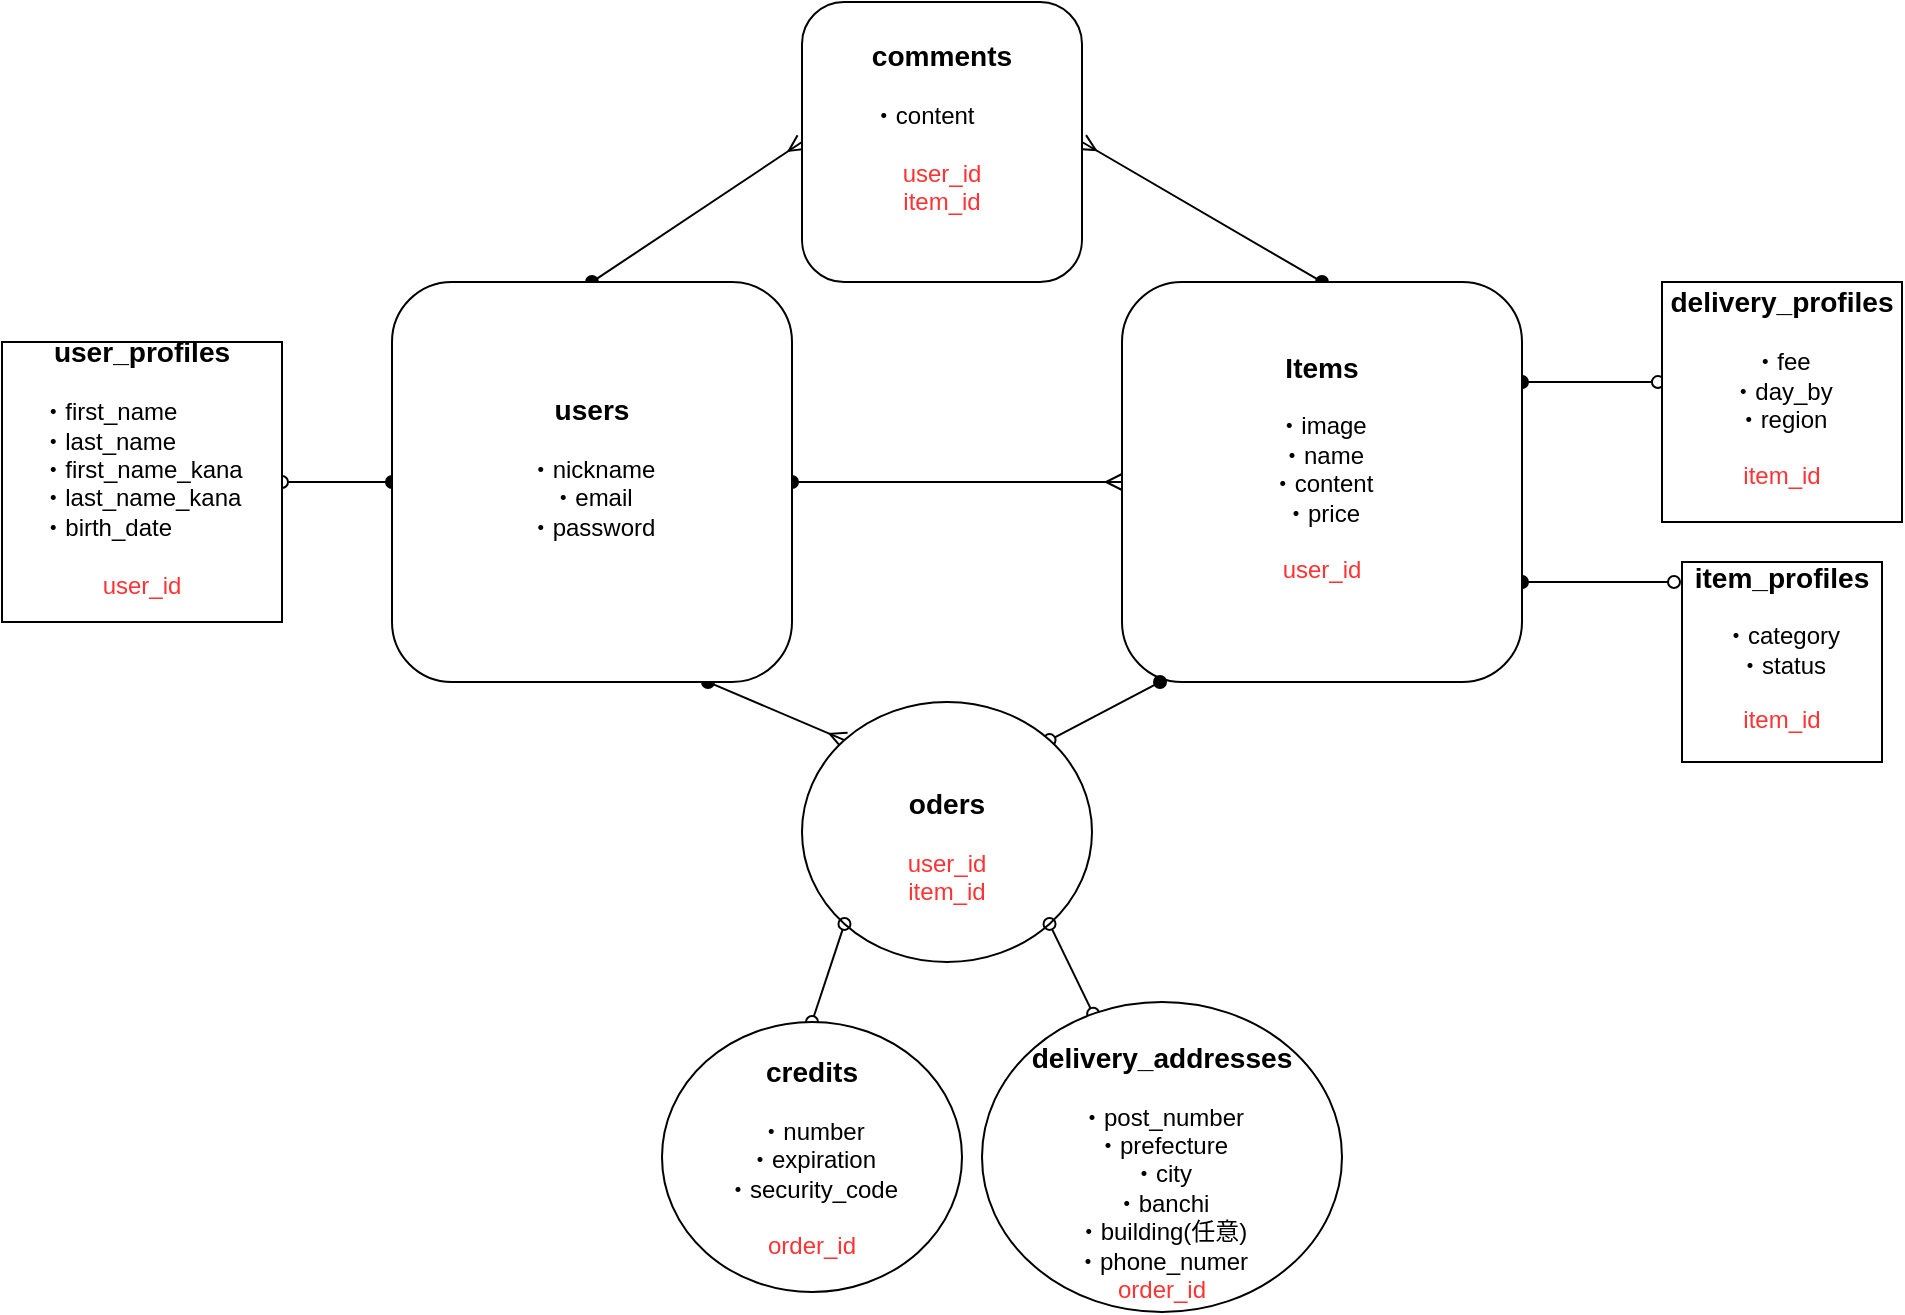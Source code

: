 <mxfile version="13.6.6" type="github">
  <diagram id="H8ZhVeUGdGvCXGNmLCNN" name="Page-1">
    <mxGraphModel dx="1619" dy="1705" grid="1" gridSize="10" guides="1" tooltips="1" connect="1" arrows="1" fold="1" page="1" pageScale="1" pageWidth="827" pageHeight="1169" math="0" shadow="0">
      <root>
        <mxCell id="0" />
        <mxCell id="1" parent="0" />
        <mxCell id="Uf8UQ3KTwdbZd8pZveF2-19" style="edgeStyle=none;rounded=0;orthogonalLoop=1;jettySize=auto;html=1;exitX=0;exitY=0.5;exitDx=0;exitDy=0;startArrow=ERmany;startFill=0;endArrow=oval;endFill=1;strokeColor=#000000;fontColor=#FF3333;entryX=0.5;entryY=0;entryDx=0;entryDy=0;" edge="1" parent="1" source="Uf8UQ3KTwdbZd8pZveF2-1" target="Uf8UQ3KTwdbZd8pZveF2-2">
          <mxGeometry relative="1" as="geometry">
            <mxPoint x="310" y="60" as="targetPoint" />
          </mxGeometry>
        </mxCell>
        <mxCell id="Uf8UQ3KTwdbZd8pZveF2-20" style="edgeStyle=none;rounded=0;orthogonalLoop=1;jettySize=auto;html=1;exitX=1;exitY=0.5;exitDx=0;exitDy=0;startArrow=ERmany;startFill=0;endArrow=oval;endFill=1;strokeColor=#000000;fontColor=#FF3333;entryX=0.5;entryY=0;entryDx=0;entryDy=0;" edge="1" parent="1" source="Uf8UQ3KTwdbZd8pZveF2-1" target="Uf8UQ3KTwdbZd8pZveF2-4">
          <mxGeometry relative="1" as="geometry" />
        </mxCell>
        <mxCell id="Uf8UQ3KTwdbZd8pZveF2-1" value="&lt;h3&gt;comments&lt;/h3&gt;&lt;div style=&quot;text-align: left ; font-size: 11px&quot;&gt;&lt;span style=&quot;font-size: 12px&quot;&gt;・content&lt;/span&gt;&lt;br&gt;&lt;/div&gt;&lt;div style=&quot;text-align: left ; font-size: 11px&quot;&gt;&lt;span style=&quot;font-size: 12px&quot;&gt;&lt;br&gt;&lt;/span&gt;&lt;/div&gt;&lt;div style=&quot;font-size: 11px&quot;&gt;&lt;span style=&quot;font-size: 12px&quot;&gt;&lt;font color=&quot;#ff3333&quot;&gt;user_id&lt;/font&gt;&lt;/span&gt;&lt;/div&gt;&lt;div style=&quot;font-size: 11px&quot;&gt;&lt;span style=&quot;color: rgb(255 , 51 , 51) ; font-size: 12px&quot;&gt;item_id&lt;/span&gt;&lt;/div&gt;&lt;div style=&quot;text-align: left ; font-size: 11px&quot;&gt;&lt;span style=&quot;font-size: 12px&quot;&gt;&lt;font color=&quot;#ff3333&quot;&gt;&lt;br&gt;&lt;/font&gt;&lt;/span&gt;&lt;/div&gt;&lt;div style=&quot;text-align: left ; font-size: 11px&quot;&gt;&lt;span style=&quot;font-size: 12px&quot;&gt;&lt;br&gt;&lt;/span&gt;&lt;/div&gt;" style="whiteSpace=wrap;html=1;aspect=fixed;align=center;rounded=1;" vertex="1" parent="1">
          <mxGeometry x="360" y="-140" width="140" height="140" as="geometry" />
        </mxCell>
        <mxCell id="Uf8UQ3KTwdbZd8pZveF2-13" style="edgeStyle=none;rounded=0;orthogonalLoop=1;jettySize=auto;html=1;entryX=0;entryY=0;entryDx=0;entryDy=0;startArrow=oval;startFill=1;endArrow=ERmany;endFill=0;strokeColor=#000000;fontColor=#FF3333;" edge="1" parent="1" target="Uf8UQ3KTwdbZd8pZveF2-8">
          <mxGeometry relative="1" as="geometry">
            <mxPoint x="313" y="200" as="sourcePoint" />
          </mxGeometry>
        </mxCell>
        <mxCell id="Uf8UQ3KTwdbZd8pZveF2-17" style="edgeStyle=none;rounded=0;orthogonalLoop=1;jettySize=auto;html=1;startArrow=oval;startFill=1;endArrow=oval;endFill=0;strokeColor=#000000;fontColor=#FF3333;" edge="1" parent="1" source="Uf8UQ3KTwdbZd8pZveF2-2" target="Uf8UQ3KTwdbZd8pZveF2-3">
          <mxGeometry relative="1" as="geometry" />
        </mxCell>
        <mxCell id="Uf8UQ3KTwdbZd8pZveF2-25" style="edgeStyle=none;rounded=0;orthogonalLoop=1;jettySize=auto;html=1;exitX=1;exitY=0.5;exitDx=0;exitDy=0;entryX=0;entryY=0.5;entryDx=0;entryDy=0;startArrow=oval;startFill=1;endArrow=ERmany;endFill=0;strokeColor=#000000;fontColor=#FF3333;" edge="1" parent="1" source="Uf8UQ3KTwdbZd8pZveF2-2" target="Uf8UQ3KTwdbZd8pZveF2-4">
          <mxGeometry relative="1" as="geometry" />
        </mxCell>
        <mxCell id="Uf8UQ3KTwdbZd8pZveF2-2" value="&lt;h3&gt;users&lt;/h3&gt;&lt;div&gt;・nickname&lt;/div&gt;&lt;div&gt;・email&lt;/div&gt;&lt;div&gt;・password&lt;/div&gt;&lt;div&gt;&lt;br&gt;&lt;/div&gt;&lt;div style=&quot;text-align: left ; font-size: 11px&quot;&gt;&lt;span style=&quot;font-size: 12px&quot;&gt;&lt;br&gt;&lt;/span&gt;&lt;/div&gt;" style="whiteSpace=wrap;html=1;aspect=fixed;align=center;rounded=1;" vertex="1" parent="1">
          <mxGeometry x="155" width="200" height="200" as="geometry" />
        </mxCell>
        <mxCell id="Uf8UQ3KTwdbZd8pZveF2-3" value="&lt;h3&gt;user_profiles&lt;/h3&gt;&lt;div style=&quot;text-align: left ; font-size: 11px&quot;&gt;&lt;span style=&quot;font-size: 12px&quot;&gt;・first_name&lt;/span&gt;&lt;br&gt;&lt;/div&gt;&lt;div style=&quot;text-align: left ; font-size: 11px&quot;&gt;&lt;span style=&quot;font-size: 12px&quot;&gt;・last_name&lt;/span&gt;&lt;/div&gt;&lt;div style=&quot;text-align: left ; font-size: 11px&quot;&gt;&lt;span style=&quot;font-size: 12px&quot;&gt;・first_name_kana&lt;/span&gt;&lt;/div&gt;&lt;div style=&quot;text-align: left ; font-size: 11px&quot;&gt;&lt;span style=&quot;font-size: 12px&quot;&gt;・last_name_kana&lt;/span&gt;&lt;/div&gt;&lt;div style=&quot;text-align: left ; font-size: 11px&quot;&gt;&lt;span style=&quot;font-size: 12px&quot;&gt;・birth_date&lt;/span&gt;&lt;/div&gt;&lt;div style=&quot;text-align: left ; font-size: 11px&quot;&gt;&lt;span style=&quot;font-size: 12px&quot;&gt;&lt;br&gt;&lt;/span&gt;&lt;/div&gt;&lt;div style=&quot;font-size: 11px&quot;&gt;&lt;span style=&quot;font-size: 12px&quot;&gt;&lt;font color=&quot;#ff3333&quot;&gt;user_id&lt;/font&gt;&lt;/span&gt;&lt;/div&gt;&lt;div style=&quot;text-align: left ; font-size: 11px&quot;&gt;&lt;span style=&quot;font-size: 12px&quot;&gt;&lt;font color=&quot;#ff3333&quot;&gt;&lt;br&gt;&lt;/font&gt;&lt;/span&gt;&lt;/div&gt;&lt;div style=&quot;text-align: left ; font-size: 11px&quot;&gt;&lt;span style=&quot;font-size: 12px&quot;&gt;&lt;br&gt;&lt;/span&gt;&lt;/div&gt;" style="whiteSpace=wrap;html=1;aspect=fixed;align=center;rounded=0;" vertex="1" parent="1">
          <mxGeometry x="-40" y="30" width="140" height="140" as="geometry" />
        </mxCell>
        <mxCell id="Uf8UQ3KTwdbZd8pZveF2-30" style="edgeStyle=none;rounded=0;orthogonalLoop=1;jettySize=auto;html=1;exitX=1;exitY=0.25;exitDx=0;exitDy=0;entryX=-0.017;entryY=0.417;entryDx=0;entryDy=0;entryPerimeter=0;startArrow=oval;startFill=1;endArrow=oval;endFill=0;strokeColor=#000000;fontColor=#FF3333;" edge="1" parent="1" source="Uf8UQ3KTwdbZd8pZveF2-4" target="Uf8UQ3KTwdbZd8pZveF2-7">
          <mxGeometry relative="1" as="geometry" />
        </mxCell>
        <mxCell id="Uf8UQ3KTwdbZd8pZveF2-31" style="edgeStyle=none;rounded=0;orthogonalLoop=1;jettySize=auto;html=1;exitX=1;exitY=0.75;exitDx=0;exitDy=0;entryX=-0.04;entryY=0.1;entryDx=0;entryDy=0;entryPerimeter=0;startArrow=oval;startFill=1;endArrow=oval;endFill=0;strokeColor=#000000;fontColor=#FF3333;" edge="1" parent="1" source="Uf8UQ3KTwdbZd8pZveF2-4" target="Uf8UQ3KTwdbZd8pZveF2-6">
          <mxGeometry relative="1" as="geometry" />
        </mxCell>
        <mxCell id="Uf8UQ3KTwdbZd8pZveF2-4" value="&lt;h3&gt;Items&lt;/h3&gt;&lt;div&gt;・image&lt;/div&gt;&lt;div&gt;・name&lt;/div&gt;&lt;div&gt;・content&lt;/div&gt;&lt;div&gt;・price&lt;/div&gt;&lt;div style=&quot;text-align: left ; font-size: 11px&quot;&gt;&lt;span style=&quot;font-size: 12px&quot;&gt;&lt;br&gt;&lt;/span&gt;&lt;/div&gt;&lt;div style=&quot;font-size: 11px&quot;&gt;&lt;span style=&quot;font-size: 12px&quot;&gt;&lt;font color=&quot;#ff3333&quot;&gt;user_id&lt;/font&gt;&lt;/span&gt;&lt;/div&gt;&lt;div style=&quot;text-align: left ; font-size: 11px&quot;&gt;&lt;span style=&quot;font-size: 12px&quot;&gt;&lt;font color=&quot;#ff3333&quot;&gt;&lt;br&gt;&lt;/font&gt;&lt;/span&gt;&lt;/div&gt;&lt;div style=&quot;text-align: left ; font-size: 11px&quot;&gt;&lt;span style=&quot;font-size: 12px&quot;&gt;&lt;br&gt;&lt;/span&gt;&lt;/div&gt;" style="whiteSpace=wrap;html=1;aspect=fixed;align=center;rounded=1;" vertex="1" parent="1">
          <mxGeometry x="520" width="200" height="200" as="geometry" />
        </mxCell>
        <mxCell id="Uf8UQ3KTwdbZd8pZveF2-6" value="&lt;h3&gt;item_profiles&lt;/h3&gt;&lt;div style=&quot;font-size: 11px&quot;&gt;&lt;span style=&quot;font-size: 12px&quot;&gt;・category&lt;/span&gt;&lt;br&gt;&lt;/div&gt;&lt;div&gt;・status&lt;/div&gt;&lt;div style=&quot;font-size: 11px&quot;&gt;&lt;br&gt;&lt;/div&gt;&lt;div style=&quot;font-size: 11px&quot;&gt;&lt;span style=&quot;font-size: 12px&quot;&gt;&lt;font color=&quot;#ff3333&quot;&gt;item_id&lt;/font&gt;&lt;/span&gt;&lt;/div&gt;&lt;div style=&quot;font-size: 11px&quot;&gt;&lt;span style=&quot;font-size: 12px&quot;&gt;&lt;font color=&quot;#ff3333&quot;&gt;&lt;br&gt;&lt;/font&gt;&lt;/span&gt;&lt;/div&gt;&lt;div style=&quot;font-size: 11px&quot;&gt;&lt;span style=&quot;font-size: 12px&quot;&gt;&lt;br&gt;&lt;/span&gt;&lt;/div&gt;" style="whiteSpace=wrap;html=1;aspect=fixed;align=center;" vertex="1" parent="1">
          <mxGeometry x="800" y="140" width="100" height="100" as="geometry" />
        </mxCell>
        <mxCell id="Uf8UQ3KTwdbZd8pZveF2-7" value="&lt;h3&gt;delivery_profiles&lt;/h3&gt;&lt;div style=&quot;font-size: 11px&quot;&gt;&lt;span style=&quot;font-size: 12px&quot;&gt;・fee&lt;/span&gt;&lt;br&gt;&lt;/div&gt;&lt;div&gt;・day_by&lt;/div&gt;&lt;div&gt;・region&lt;/div&gt;&lt;div style=&quot;font-size: 11px&quot;&gt;&lt;br&gt;&lt;/div&gt;&lt;div style=&quot;font-size: 11px&quot;&gt;&lt;span style=&quot;font-size: 12px&quot;&gt;&lt;font color=&quot;#ff3333&quot;&gt;item_id&lt;/font&gt;&lt;/span&gt;&lt;/div&gt;&lt;div style=&quot;font-size: 11px&quot;&gt;&lt;span style=&quot;font-size: 12px&quot;&gt;&lt;font color=&quot;#ff3333&quot;&gt;&lt;br&gt;&lt;/font&gt;&lt;/span&gt;&lt;/div&gt;&lt;div style=&quot;font-size: 11px&quot;&gt;&lt;span style=&quot;font-size: 12px&quot;&gt;&lt;br&gt;&lt;/span&gt;&lt;/div&gt;" style="whiteSpace=wrap;html=1;aspect=fixed;align=center;" vertex="1" parent="1">
          <mxGeometry x="790" width="120" height="120" as="geometry" />
        </mxCell>
        <mxCell id="Uf8UQ3KTwdbZd8pZveF2-28" style="edgeStyle=none;rounded=0;orthogonalLoop=1;jettySize=auto;html=1;exitX=1;exitY=0;exitDx=0;exitDy=0;startArrow=oval;startFill=0;endArrow=oval;endFill=1;strokeColor=#000000;fontColor=#FF3333;entryX=0.095;entryY=1;entryDx=0;entryDy=0;entryPerimeter=0;" edge="1" parent="1" source="Uf8UQ3KTwdbZd8pZveF2-8" target="Uf8UQ3KTwdbZd8pZveF2-4">
          <mxGeometry relative="1" as="geometry">
            <mxPoint x="530" y="190" as="targetPoint" />
          </mxGeometry>
        </mxCell>
        <mxCell id="Uf8UQ3KTwdbZd8pZveF2-8" value="&lt;h3&gt;&lt;font color=&quot;#000000&quot;&gt;oders&lt;/font&gt;&lt;/h3&gt;&lt;div&gt;user_id&lt;/div&gt;&lt;div&gt;item_id&lt;/div&gt;" style="ellipse;whiteSpace=wrap;html=1;rounded=0;fontColor=#FF3333;" vertex="1" parent="1">
          <mxGeometry x="360" y="210" width="145" height="130" as="geometry" />
        </mxCell>
        <mxCell id="Uf8UQ3KTwdbZd8pZveF2-11" style="orthogonalLoop=1;jettySize=auto;html=1;exitX=0.5;exitY=0;exitDx=0;exitDy=0;entryX=0;entryY=1;entryDx=0;entryDy=0;fontColor=#FF3333;rounded=0;endArrow=oval;endFill=0;startArrow=oval;startFill=0;" edge="1" parent="1" source="Uf8UQ3KTwdbZd8pZveF2-9" target="Uf8UQ3KTwdbZd8pZveF2-8">
          <mxGeometry relative="1" as="geometry" />
        </mxCell>
        <mxCell id="Uf8UQ3KTwdbZd8pZveF2-9" value="&lt;h3&gt;&lt;font color=&quot;#000000&quot;&gt;credits&lt;/font&gt;&lt;/h3&gt;&lt;div&gt;&lt;font color=&quot;#000000&quot;&gt;・number&lt;/font&gt;&lt;/div&gt;&lt;div&gt;&lt;font color=&quot;#000000&quot;&gt;・expiration&lt;/font&gt;&lt;/div&gt;&lt;div&gt;&lt;font color=&quot;#000000&quot;&gt;・security_code&lt;/font&gt;&lt;/div&gt;&lt;div&gt;&lt;font color=&quot;#000000&quot;&gt;&lt;br&gt;&lt;/font&gt;&lt;/div&gt;&lt;div&gt;order_id&lt;/div&gt;&lt;div&gt;&lt;br&gt;&lt;/div&gt;" style="ellipse;whiteSpace=wrap;html=1;rounded=0;fontColor=#FF3333;" vertex="1" parent="1">
          <mxGeometry x="290" y="370" width="150" height="135" as="geometry" />
        </mxCell>
        <mxCell id="Uf8UQ3KTwdbZd8pZveF2-12" style="edgeStyle=none;rounded=0;orthogonalLoop=1;jettySize=auto;html=1;entryX=1;entryY=1;entryDx=0;entryDy=0;startArrow=oval;startFill=0;endArrow=oval;endFill=0;strokeColor=#000000;fontColor=#FF3333;" edge="1" parent="1" source="Uf8UQ3KTwdbZd8pZveF2-10" target="Uf8UQ3KTwdbZd8pZveF2-8">
          <mxGeometry relative="1" as="geometry" />
        </mxCell>
        <mxCell id="Uf8UQ3KTwdbZd8pZveF2-10" value="&lt;h3&gt;&lt;font color=&quot;#000000&quot;&gt;delivery_addresses&lt;/font&gt;&lt;/h3&gt;&lt;div&gt;&lt;font color=&quot;#000000&quot;&gt;・post_number&lt;/font&gt;&lt;/div&gt;&lt;div&gt;&lt;font color=&quot;#000000&quot;&gt;・prefecture&lt;/font&gt;&lt;/div&gt;&lt;div&gt;&lt;font color=&quot;#000000&quot;&gt;・city&lt;/font&gt;&lt;/div&gt;&lt;div&gt;&lt;font color=&quot;#000000&quot;&gt;・banchi&lt;/font&gt;&lt;/div&gt;&lt;div&gt;&lt;font color=&quot;#000000&quot;&gt;・building(任意)&lt;/font&gt;&lt;/div&gt;&lt;div&gt;&lt;font color=&quot;#000000&quot;&gt;・phone_numer&lt;/font&gt;&lt;/div&gt;&lt;div&gt;order&lt;span&gt;_id&lt;/span&gt;&lt;/div&gt;" style="ellipse;whiteSpace=wrap;html=1;rounded=0;fontColor=#FF3333;" vertex="1" parent="1">
          <mxGeometry x="450" y="360" width="180" height="155" as="geometry" />
        </mxCell>
      </root>
    </mxGraphModel>
  </diagram>
</mxfile>
